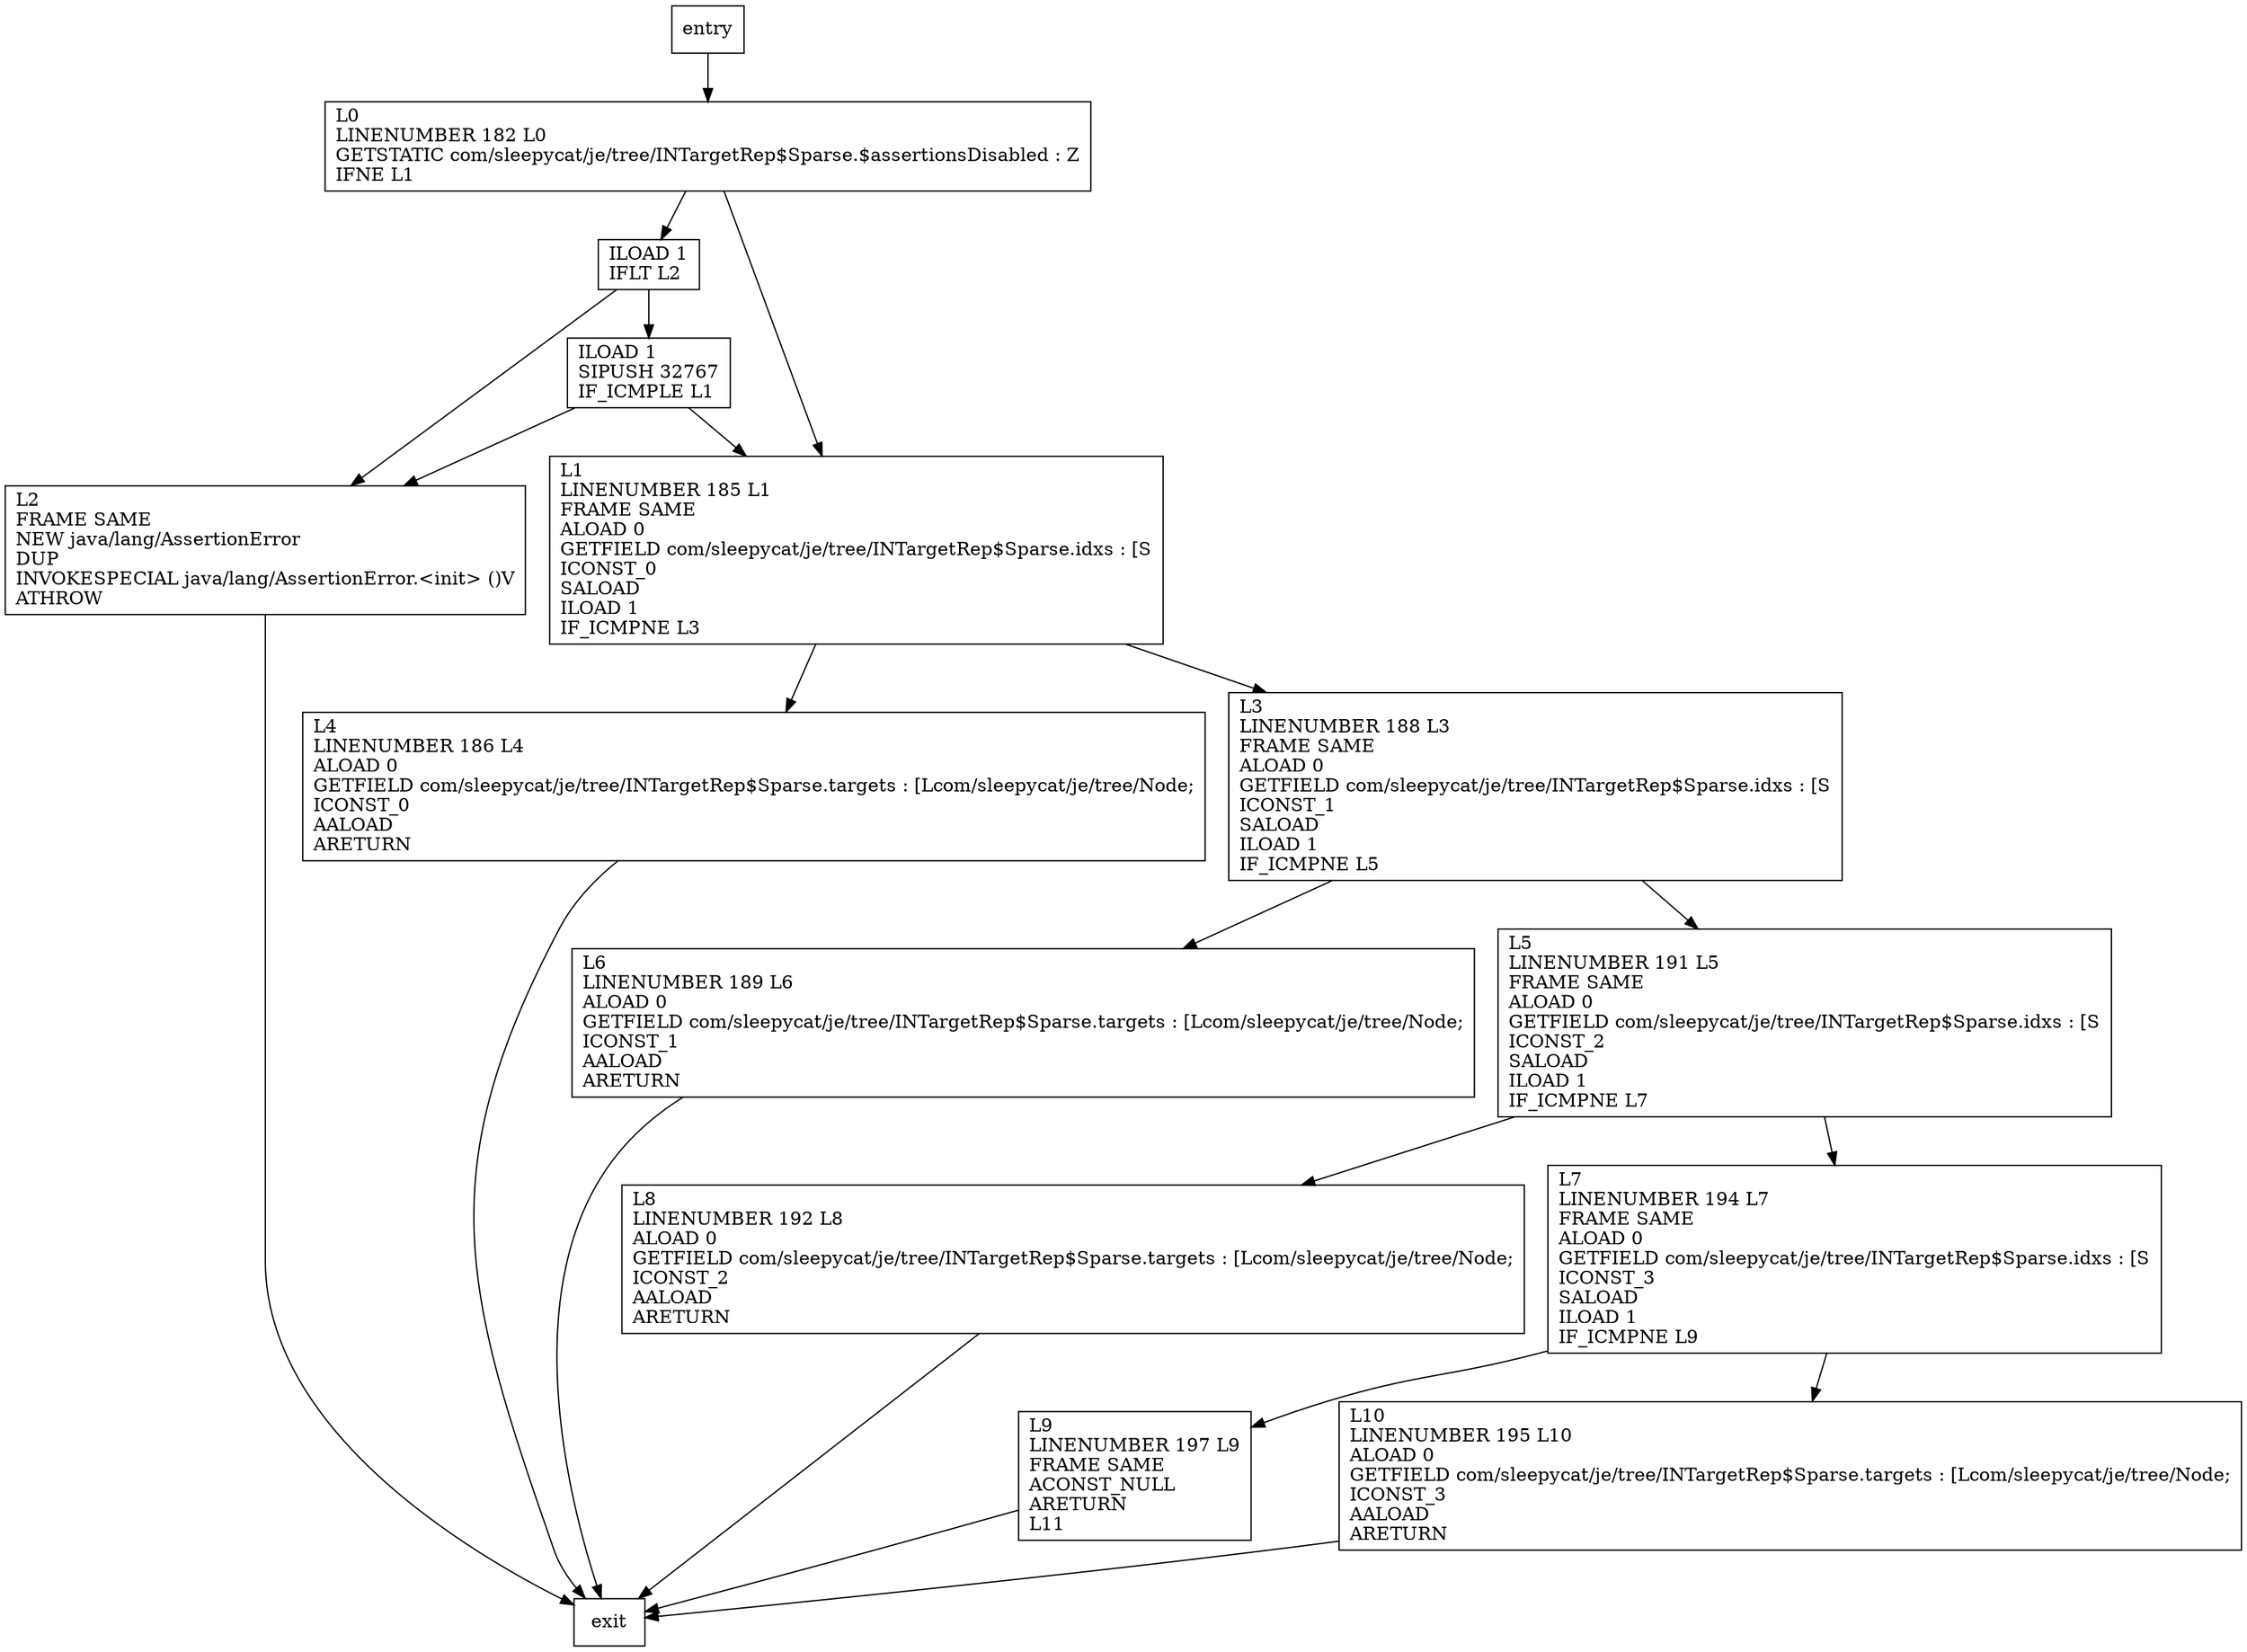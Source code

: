 digraph get {
node [shape=record];
2112987172 [label="L9\lLINENUMBER 197 L9\lFRAME SAME\lACONST_NULL\lARETURN\lL11\l"];
1367071242 [label="L4\lLINENUMBER 186 L4\lALOAD 0\lGETFIELD com/sleepycat/je/tree/INTargetRep$Sparse.targets : [Lcom/sleepycat/je/tree/Node;\lICONST_0\lAALOAD\lARETURN\l"];
752598189 [label="L2\lFRAME SAME\lNEW java/lang/AssertionError\lDUP\lINVOKESPECIAL java/lang/AssertionError.\<init\> ()V\lATHROW\l"];
1075681903 [label="ILOAD 1\lIFLT L2\l"];
2098850084 [label="L3\lLINENUMBER 188 L3\lFRAME SAME\lALOAD 0\lGETFIELD com/sleepycat/je/tree/INTargetRep$Sparse.idxs : [S\lICONST_1\lSALOAD\lILOAD 1\lIF_ICMPNE L5\l"];
1593310813 [label="ILOAD 1\lSIPUSH 32767\lIF_ICMPLE L1\l"];
1024041518 [label="L10\lLINENUMBER 195 L10\lALOAD 0\lGETFIELD com/sleepycat/je/tree/INTargetRep$Sparse.targets : [Lcom/sleepycat/je/tree/Node;\lICONST_3\lAALOAD\lARETURN\l"];
1104162065 [label="L6\lLINENUMBER 189 L6\lALOAD 0\lGETFIELD com/sleepycat/je/tree/INTargetRep$Sparse.targets : [Lcom/sleepycat/je/tree/Node;\lICONST_1\lAALOAD\lARETURN\l"];
876798454 [label="L1\lLINENUMBER 185 L1\lFRAME SAME\lALOAD 0\lGETFIELD com/sleepycat/je/tree/INTargetRep$Sparse.idxs : [S\lICONST_0\lSALOAD\lILOAD 1\lIF_ICMPNE L3\l"];
2115082722 [label="L0\lLINENUMBER 182 L0\lGETSTATIC com/sleepycat/je/tree/INTargetRep$Sparse.$assertionsDisabled : Z\lIFNE L1\l"];
2090242864 [label="L8\lLINENUMBER 192 L8\lALOAD 0\lGETFIELD com/sleepycat/je/tree/INTargetRep$Sparse.targets : [Lcom/sleepycat/je/tree/Node;\lICONST_2\lAALOAD\lARETURN\l"];
1941089478 [label="L7\lLINENUMBER 194 L7\lFRAME SAME\lALOAD 0\lGETFIELD com/sleepycat/je/tree/INTargetRep$Sparse.idxs : [S\lICONST_3\lSALOAD\lILOAD 1\lIF_ICMPNE L9\l"];
540293724 [label="L5\lLINENUMBER 191 L5\lFRAME SAME\lALOAD 0\lGETFIELD com/sleepycat/je/tree/INTargetRep$Sparse.idxs : [S\lICONST_2\lSALOAD\lILOAD 1\lIF_ICMPNE L7\l"];
entry;
exit;
2112987172 -> exit
1367071242 -> exit
752598189 -> exit
1075681903 -> 752598189
1075681903 -> 1593310813
2098850084 -> 1104162065
2098850084 -> 540293724
1593310813 -> 752598189
1593310813 -> 876798454
1024041518 -> exit
entry -> 2115082722
1104162065 -> exit
876798454 -> 1367071242
876798454 -> 2098850084
2115082722 -> 876798454
2115082722 -> 1075681903
2090242864 -> exit
1941089478 -> 2112987172
1941089478 -> 1024041518
540293724 -> 2090242864
540293724 -> 1941089478
}

